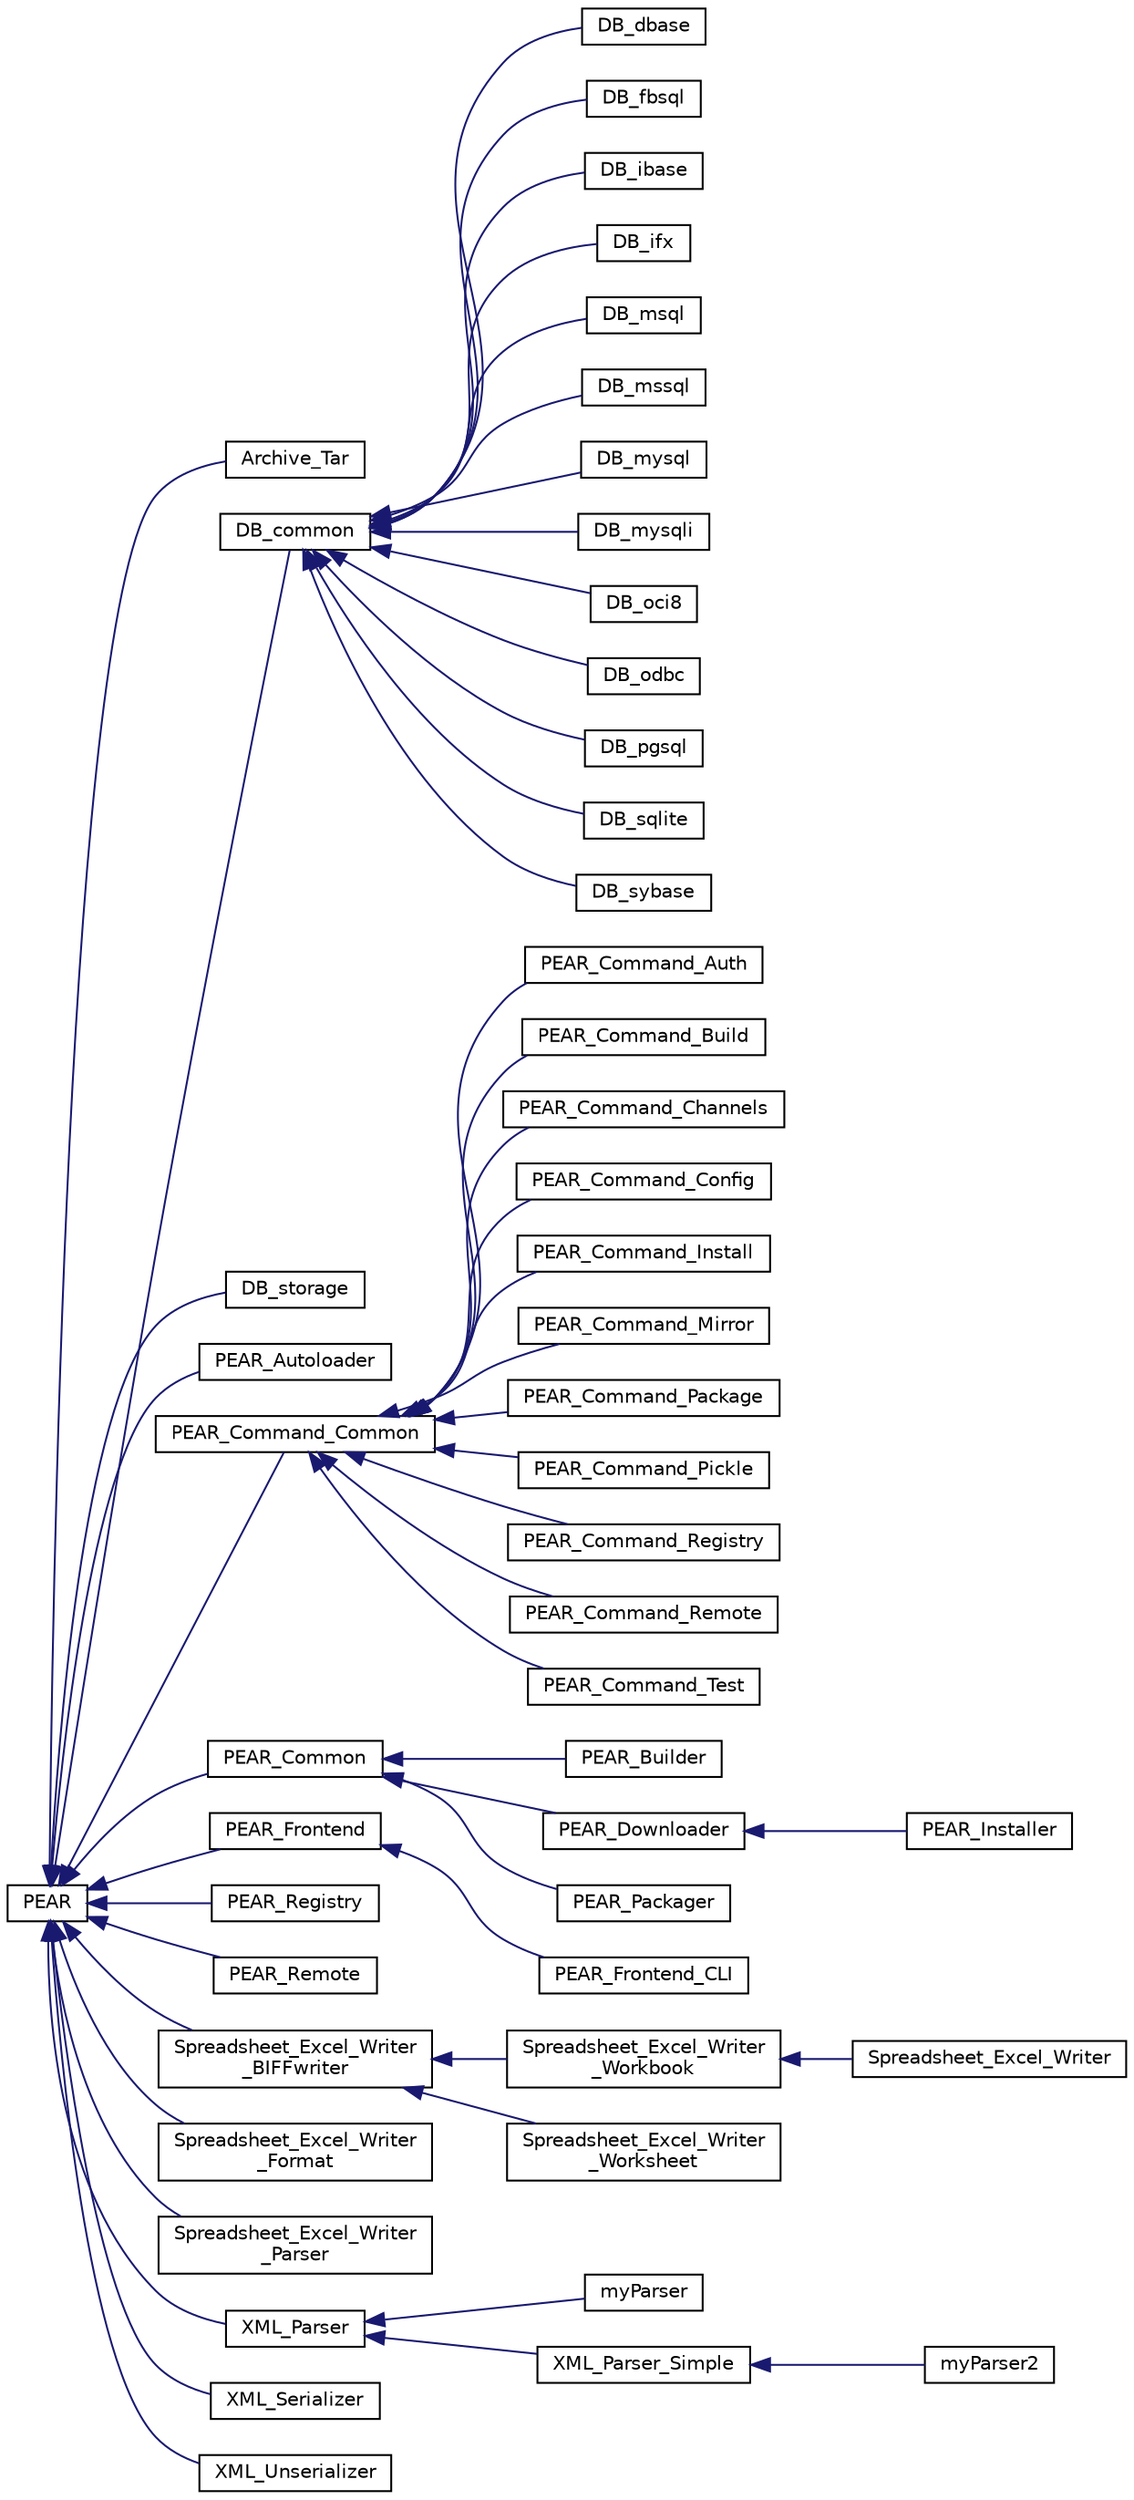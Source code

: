 digraph "Graphical Class Hierarchy"
{
 // LATEX_PDF_SIZE
  edge [fontname="Helvetica",fontsize="10",labelfontname="Helvetica",labelfontsize="10"];
  node [fontname="Helvetica",fontsize="10",shape=record];
  rankdir="LR";
  Node0 [label="PEAR",height=0.2,width=0.4,color="black", fillcolor="white", style="filled",URL="$classPEAR.html",tooltip=" "];
  Node0 -> Node1 [dir="back",color="midnightblue",fontsize="10",style="solid",fontname="Helvetica"];
  Node1 [label="Archive_Tar",height=0.2,width=0.4,color="black", fillcolor="white", style="filled",URL="$classArchive__Tar.html",tooltip=" "];
  Node0 -> Node2 [dir="back",color="midnightblue",fontsize="10",style="solid",fontname="Helvetica"];
  Node2 [label="DB_common",height=0.2,width=0.4,color="black", fillcolor="white", style="filled",URL="$classDB__common.html",tooltip=" "];
  Node2 -> Node3 [dir="back",color="midnightblue",fontsize="10",style="solid",fontname="Helvetica"];
  Node3 [label="DB_dbase",height=0.2,width=0.4,color="black", fillcolor="white", style="filled",URL="$classDB__dbase.html",tooltip=" "];
  Node2 -> Node4 [dir="back",color="midnightblue",fontsize="10",style="solid",fontname="Helvetica"];
  Node4 [label="DB_fbsql",height=0.2,width=0.4,color="black", fillcolor="white", style="filled",URL="$classDB__fbsql.html",tooltip=" "];
  Node2 -> Node5 [dir="back",color="midnightblue",fontsize="10",style="solid",fontname="Helvetica"];
  Node5 [label="DB_ibase",height=0.2,width=0.4,color="black", fillcolor="white", style="filled",URL="$classDB__ibase.html",tooltip=" "];
  Node2 -> Node6 [dir="back",color="midnightblue",fontsize="10",style="solid",fontname="Helvetica"];
  Node6 [label="DB_ifx",height=0.2,width=0.4,color="black", fillcolor="white", style="filled",URL="$classDB__ifx.html",tooltip=" "];
  Node2 -> Node7 [dir="back",color="midnightblue",fontsize="10",style="solid",fontname="Helvetica"];
  Node7 [label="DB_msql",height=0.2,width=0.4,color="black", fillcolor="white", style="filled",URL="$classDB__msql.html",tooltip=" "];
  Node2 -> Node8 [dir="back",color="midnightblue",fontsize="10",style="solid",fontname="Helvetica"];
  Node8 [label="DB_mssql",height=0.2,width=0.4,color="black", fillcolor="white", style="filled",URL="$classDB__mssql.html",tooltip=" "];
  Node2 -> Node9 [dir="back",color="midnightblue",fontsize="10",style="solid",fontname="Helvetica"];
  Node9 [label="DB_mysql",height=0.2,width=0.4,color="black", fillcolor="white", style="filled",URL="$classDB__mysql.html",tooltip=" "];
  Node2 -> Node10 [dir="back",color="midnightblue",fontsize="10",style="solid",fontname="Helvetica"];
  Node10 [label="DB_mysqli",height=0.2,width=0.4,color="black", fillcolor="white", style="filled",URL="$classDB__mysqli.html",tooltip=" "];
  Node2 -> Node11 [dir="back",color="midnightblue",fontsize="10",style="solid",fontname="Helvetica"];
  Node11 [label="DB_oci8",height=0.2,width=0.4,color="black", fillcolor="white", style="filled",URL="$classDB__oci8.html",tooltip=" "];
  Node2 -> Node12 [dir="back",color="midnightblue",fontsize="10",style="solid",fontname="Helvetica"];
  Node12 [label="DB_odbc",height=0.2,width=0.4,color="black", fillcolor="white", style="filled",URL="$classDB__odbc.html",tooltip=" "];
  Node2 -> Node13 [dir="back",color="midnightblue",fontsize="10",style="solid",fontname="Helvetica"];
  Node13 [label="DB_pgsql",height=0.2,width=0.4,color="black", fillcolor="white", style="filled",URL="$classDB__pgsql.html",tooltip=" "];
  Node2 -> Node14 [dir="back",color="midnightblue",fontsize="10",style="solid",fontname="Helvetica"];
  Node14 [label="DB_sqlite",height=0.2,width=0.4,color="black", fillcolor="white", style="filled",URL="$classDB__sqlite.html",tooltip=" "];
  Node2 -> Node15 [dir="back",color="midnightblue",fontsize="10",style="solid",fontname="Helvetica"];
  Node15 [label="DB_sybase",height=0.2,width=0.4,color="black", fillcolor="white", style="filled",URL="$classDB__sybase.html",tooltip=" "];
  Node0 -> Node16 [dir="back",color="midnightblue",fontsize="10",style="solid",fontname="Helvetica"];
  Node16 [label="DB_storage",height=0.2,width=0.4,color="black", fillcolor="white", style="filled",URL="$classDB__storage.html",tooltip=" "];
  Node0 -> Node17 [dir="back",color="midnightblue",fontsize="10",style="solid",fontname="Helvetica"];
  Node17 [label="PEAR_Autoloader",height=0.2,width=0.4,color="black", fillcolor="white", style="filled",URL="$classPEAR__Autoloader.html",tooltip=" "];
  Node0 -> Node18 [dir="back",color="midnightblue",fontsize="10",style="solid",fontname="Helvetica"];
  Node18 [label="PEAR_Command_Common",height=0.2,width=0.4,color="black", fillcolor="white", style="filled",URL="$classPEAR__Command__Common.html",tooltip=" "];
  Node18 -> Node19 [dir="back",color="midnightblue",fontsize="10",style="solid",fontname="Helvetica"];
  Node19 [label="PEAR_Command_Auth",height=0.2,width=0.4,color="black", fillcolor="white", style="filled",URL="$classPEAR__Command__Auth.html",tooltip=" "];
  Node18 -> Node20 [dir="back",color="midnightblue",fontsize="10",style="solid",fontname="Helvetica"];
  Node20 [label="PEAR_Command_Build",height=0.2,width=0.4,color="black", fillcolor="white", style="filled",URL="$classPEAR__Command__Build.html",tooltip=" "];
  Node18 -> Node21 [dir="back",color="midnightblue",fontsize="10",style="solid",fontname="Helvetica"];
  Node21 [label="PEAR_Command_Channels",height=0.2,width=0.4,color="black", fillcolor="white", style="filled",URL="$classPEAR__Command__Channels.html",tooltip=" "];
  Node18 -> Node22 [dir="back",color="midnightblue",fontsize="10",style="solid",fontname="Helvetica"];
  Node22 [label="PEAR_Command_Config",height=0.2,width=0.4,color="black", fillcolor="white", style="filled",URL="$classPEAR__Command__Config.html",tooltip=" "];
  Node18 -> Node23 [dir="back",color="midnightblue",fontsize="10",style="solid",fontname="Helvetica"];
  Node23 [label="PEAR_Command_Install",height=0.2,width=0.4,color="black", fillcolor="white", style="filled",URL="$classPEAR__Command__Install.html",tooltip=" "];
  Node18 -> Node24 [dir="back",color="midnightblue",fontsize="10",style="solid",fontname="Helvetica"];
  Node24 [label="PEAR_Command_Mirror",height=0.2,width=0.4,color="black", fillcolor="white", style="filled",URL="$classPEAR__Command__Mirror.html",tooltip=" "];
  Node18 -> Node25 [dir="back",color="midnightblue",fontsize="10",style="solid",fontname="Helvetica"];
  Node25 [label="PEAR_Command_Package",height=0.2,width=0.4,color="black", fillcolor="white", style="filled",URL="$classPEAR__Command__Package.html",tooltip=" "];
  Node18 -> Node26 [dir="back",color="midnightblue",fontsize="10",style="solid",fontname="Helvetica"];
  Node26 [label="PEAR_Command_Pickle",height=0.2,width=0.4,color="black", fillcolor="white", style="filled",URL="$classPEAR__Command__Pickle.html",tooltip=" "];
  Node18 -> Node27 [dir="back",color="midnightblue",fontsize="10",style="solid",fontname="Helvetica"];
  Node27 [label="PEAR_Command_Registry",height=0.2,width=0.4,color="black", fillcolor="white", style="filled",URL="$classPEAR__Command__Registry.html",tooltip=" "];
  Node18 -> Node28 [dir="back",color="midnightblue",fontsize="10",style="solid",fontname="Helvetica"];
  Node28 [label="PEAR_Command_Remote",height=0.2,width=0.4,color="black", fillcolor="white", style="filled",URL="$classPEAR__Command__Remote.html",tooltip=" "];
  Node18 -> Node29 [dir="back",color="midnightblue",fontsize="10",style="solid",fontname="Helvetica"];
  Node29 [label="PEAR_Command_Test",height=0.2,width=0.4,color="black", fillcolor="white", style="filled",URL="$classPEAR__Command__Test.html",tooltip=" "];
  Node0 -> Node30 [dir="back",color="midnightblue",fontsize="10",style="solid",fontname="Helvetica"];
  Node30 [label="PEAR_Common",height=0.2,width=0.4,color="black", fillcolor="white", style="filled",URL="$classPEAR__Common.html",tooltip=" "];
  Node30 -> Node31 [dir="back",color="midnightblue",fontsize="10",style="solid",fontname="Helvetica"];
  Node31 [label="PEAR_Builder",height=0.2,width=0.4,color="black", fillcolor="white", style="filled",URL="$classPEAR__Builder.html",tooltip=" "];
  Node30 -> Node32 [dir="back",color="midnightblue",fontsize="10",style="solid",fontname="Helvetica"];
  Node32 [label="PEAR_Downloader",height=0.2,width=0.4,color="black", fillcolor="white", style="filled",URL="$classPEAR__Downloader.html",tooltip=" "];
  Node32 -> Node33 [dir="back",color="midnightblue",fontsize="10",style="solid",fontname="Helvetica"];
  Node33 [label="PEAR_Installer",height=0.2,width=0.4,color="black", fillcolor="white", style="filled",URL="$classPEAR__Installer.html",tooltip=" "];
  Node30 -> Node34 [dir="back",color="midnightblue",fontsize="10",style="solid",fontname="Helvetica"];
  Node34 [label="PEAR_Packager",height=0.2,width=0.4,color="black", fillcolor="white", style="filled",URL="$classPEAR__Packager.html",tooltip=" "];
  Node0 -> Node35 [dir="back",color="midnightblue",fontsize="10",style="solid",fontname="Helvetica"];
  Node35 [label="PEAR_Frontend",height=0.2,width=0.4,color="black", fillcolor="white", style="filled",URL="$classPEAR__Frontend.html",tooltip=" "];
  Node35 -> Node36 [dir="back",color="midnightblue",fontsize="10",style="solid",fontname="Helvetica"];
  Node36 [label="PEAR_Frontend_CLI",height=0.2,width=0.4,color="black", fillcolor="white", style="filled",URL="$classPEAR__Frontend__CLI.html",tooltip=" "];
  Node0 -> Node37 [dir="back",color="midnightblue",fontsize="10",style="solid",fontname="Helvetica"];
  Node37 [label="PEAR_Registry",height=0.2,width=0.4,color="black", fillcolor="white", style="filled",URL="$classPEAR__Registry.html",tooltip=" "];
  Node0 -> Node38 [dir="back",color="midnightblue",fontsize="10",style="solid",fontname="Helvetica"];
  Node38 [label="PEAR_Remote",height=0.2,width=0.4,color="black", fillcolor="white", style="filled",URL="$classPEAR__Remote.html",tooltip=" "];
  Node0 -> Node39 [dir="back",color="midnightblue",fontsize="10",style="solid",fontname="Helvetica"];
  Node39 [label="Spreadsheet_Excel_Writer\l_BIFFwriter",height=0.2,width=0.4,color="black", fillcolor="white", style="filled",URL="$classSpreadsheet__Excel__Writer__BIFFwriter.html",tooltip=" "];
  Node39 -> Node40 [dir="back",color="midnightblue",fontsize="10",style="solid",fontname="Helvetica"];
  Node40 [label="Spreadsheet_Excel_Writer\l_Workbook",height=0.2,width=0.4,color="black", fillcolor="white", style="filled",URL="$classSpreadsheet__Excel__Writer__Workbook.html",tooltip=" "];
  Node40 -> Node41 [dir="back",color="midnightblue",fontsize="10",style="solid",fontname="Helvetica"];
  Node41 [label="Spreadsheet_Excel_Writer",height=0.2,width=0.4,color="black", fillcolor="white", style="filled",URL="$classSpreadsheet__Excel__Writer.html",tooltip=" "];
  Node39 -> Node42 [dir="back",color="midnightblue",fontsize="10",style="solid",fontname="Helvetica"];
  Node42 [label="Spreadsheet_Excel_Writer\l_Worksheet",height=0.2,width=0.4,color="black", fillcolor="white", style="filled",URL="$classSpreadsheet__Excel__Writer__Worksheet.html",tooltip=" "];
  Node0 -> Node43 [dir="back",color="midnightblue",fontsize="10",style="solid",fontname="Helvetica"];
  Node43 [label="Spreadsheet_Excel_Writer\l_Format",height=0.2,width=0.4,color="black", fillcolor="white", style="filled",URL="$classSpreadsheet__Excel__Writer__Format.html",tooltip=" "];
  Node0 -> Node44 [dir="back",color="midnightblue",fontsize="10",style="solid",fontname="Helvetica"];
  Node44 [label="Spreadsheet_Excel_Writer\l_Parser",height=0.2,width=0.4,color="black", fillcolor="white", style="filled",URL="$classSpreadsheet__Excel__Writer__Parser.html",tooltip=" "];
  Node0 -> Node45 [dir="back",color="midnightblue",fontsize="10",style="solid",fontname="Helvetica"];
  Node45 [label="XML_Parser",height=0.2,width=0.4,color="black", fillcolor="white", style="filled",URL="$classXML__Parser.html",tooltip=" "];
  Node45 -> Node46 [dir="back",color="midnightblue",fontsize="10",style="solid",fontname="Helvetica"];
  Node46 [label="myParser",height=0.2,width=0.4,color="black", fillcolor="white", style="filled",URL="$classmyParser.html",tooltip=" "];
  Node45 -> Node47 [dir="back",color="midnightblue",fontsize="10",style="solid",fontname="Helvetica"];
  Node47 [label="XML_Parser_Simple",height=0.2,width=0.4,color="black", fillcolor="white", style="filled",URL="$classXML__Parser__Simple.html",tooltip=" "];
  Node47 -> Node48 [dir="back",color="midnightblue",fontsize="10",style="solid",fontname="Helvetica"];
  Node48 [label="myParser2",height=0.2,width=0.4,color="black", fillcolor="white", style="filled",URL="$classmyParser2.html",tooltip=" "];
  Node0 -> Node49 [dir="back",color="midnightblue",fontsize="10",style="solid",fontname="Helvetica"];
  Node49 [label="XML_Serializer",height=0.2,width=0.4,color="black", fillcolor="white", style="filled",URL="$classXML__Serializer.html",tooltip=" "];
  Node0 -> Node50 [dir="back",color="midnightblue",fontsize="10",style="solid",fontname="Helvetica"];
  Node50 [label="XML_Unserializer",height=0.2,width=0.4,color="black", fillcolor="white", style="filled",URL="$classXML__Unserializer.html",tooltip=" "];
}
